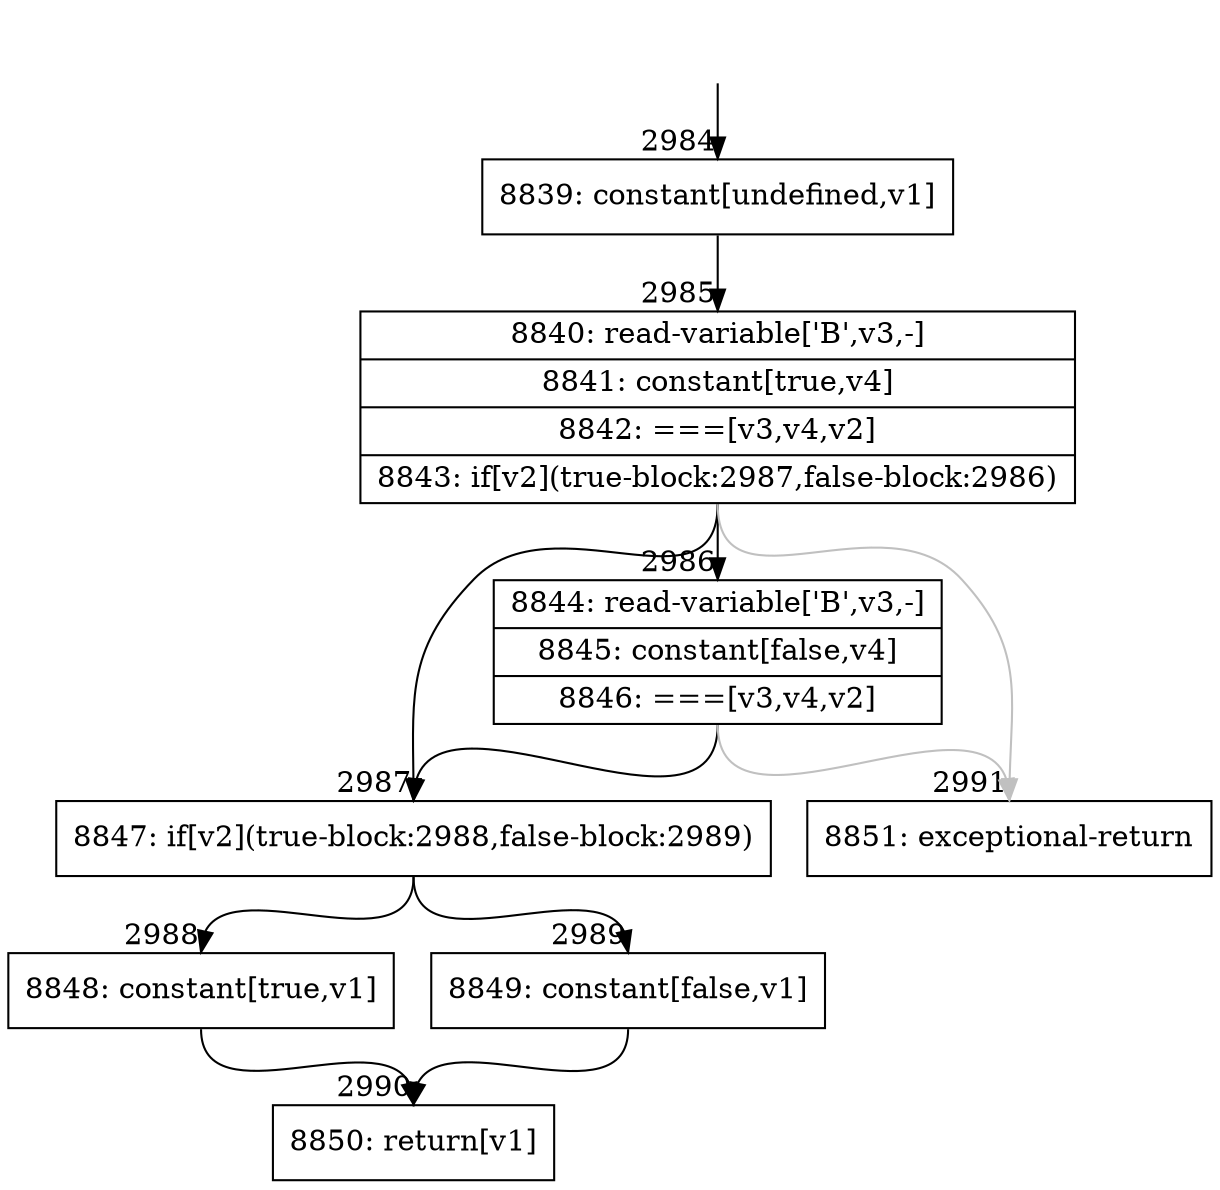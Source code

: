 digraph {
rankdir="TD"
BB_entry326[shape=none,label=""];
BB_entry326 -> BB2984 [tailport=s, headport=n, headlabel="    2984"]
BB2984 [shape=record label="{8839: constant[undefined,v1]}" ] 
BB2984 -> BB2985 [tailport=s, headport=n, headlabel="      2985"]
BB2985 [shape=record label="{8840: read-variable['B',v3,-]|8841: constant[true,v4]|8842: ===[v3,v4,v2]|8843: if[v2](true-block:2987,false-block:2986)}" ] 
BB2985 -> BB2987 [tailport=s, headport=n, headlabel="      2987"]
BB2985 -> BB2986 [tailport=s, headport=n, headlabel="      2986"]
BB2985 -> BB2991 [tailport=s, headport=n, color=gray, headlabel="      2991"]
BB2986 [shape=record label="{8844: read-variable['B',v3,-]|8845: constant[false,v4]|8846: ===[v3,v4,v2]}" ] 
BB2986 -> BB2987 [tailport=s, headport=n]
BB2986 -> BB2991 [tailport=s, headport=n, color=gray]
BB2987 [shape=record label="{8847: if[v2](true-block:2988,false-block:2989)}" ] 
BB2987 -> BB2988 [tailport=s, headport=n, headlabel="      2988"]
BB2987 -> BB2989 [tailport=s, headport=n, headlabel="      2989"]
BB2988 [shape=record label="{8848: constant[true,v1]}" ] 
BB2988 -> BB2990 [tailport=s, headport=n, headlabel="      2990"]
BB2989 [shape=record label="{8849: constant[false,v1]}" ] 
BB2989 -> BB2990 [tailport=s, headport=n]
BB2990 [shape=record label="{8850: return[v1]}" ] 
BB2991 [shape=record label="{8851: exceptional-return}" ] 
//#$~ 3458
}
